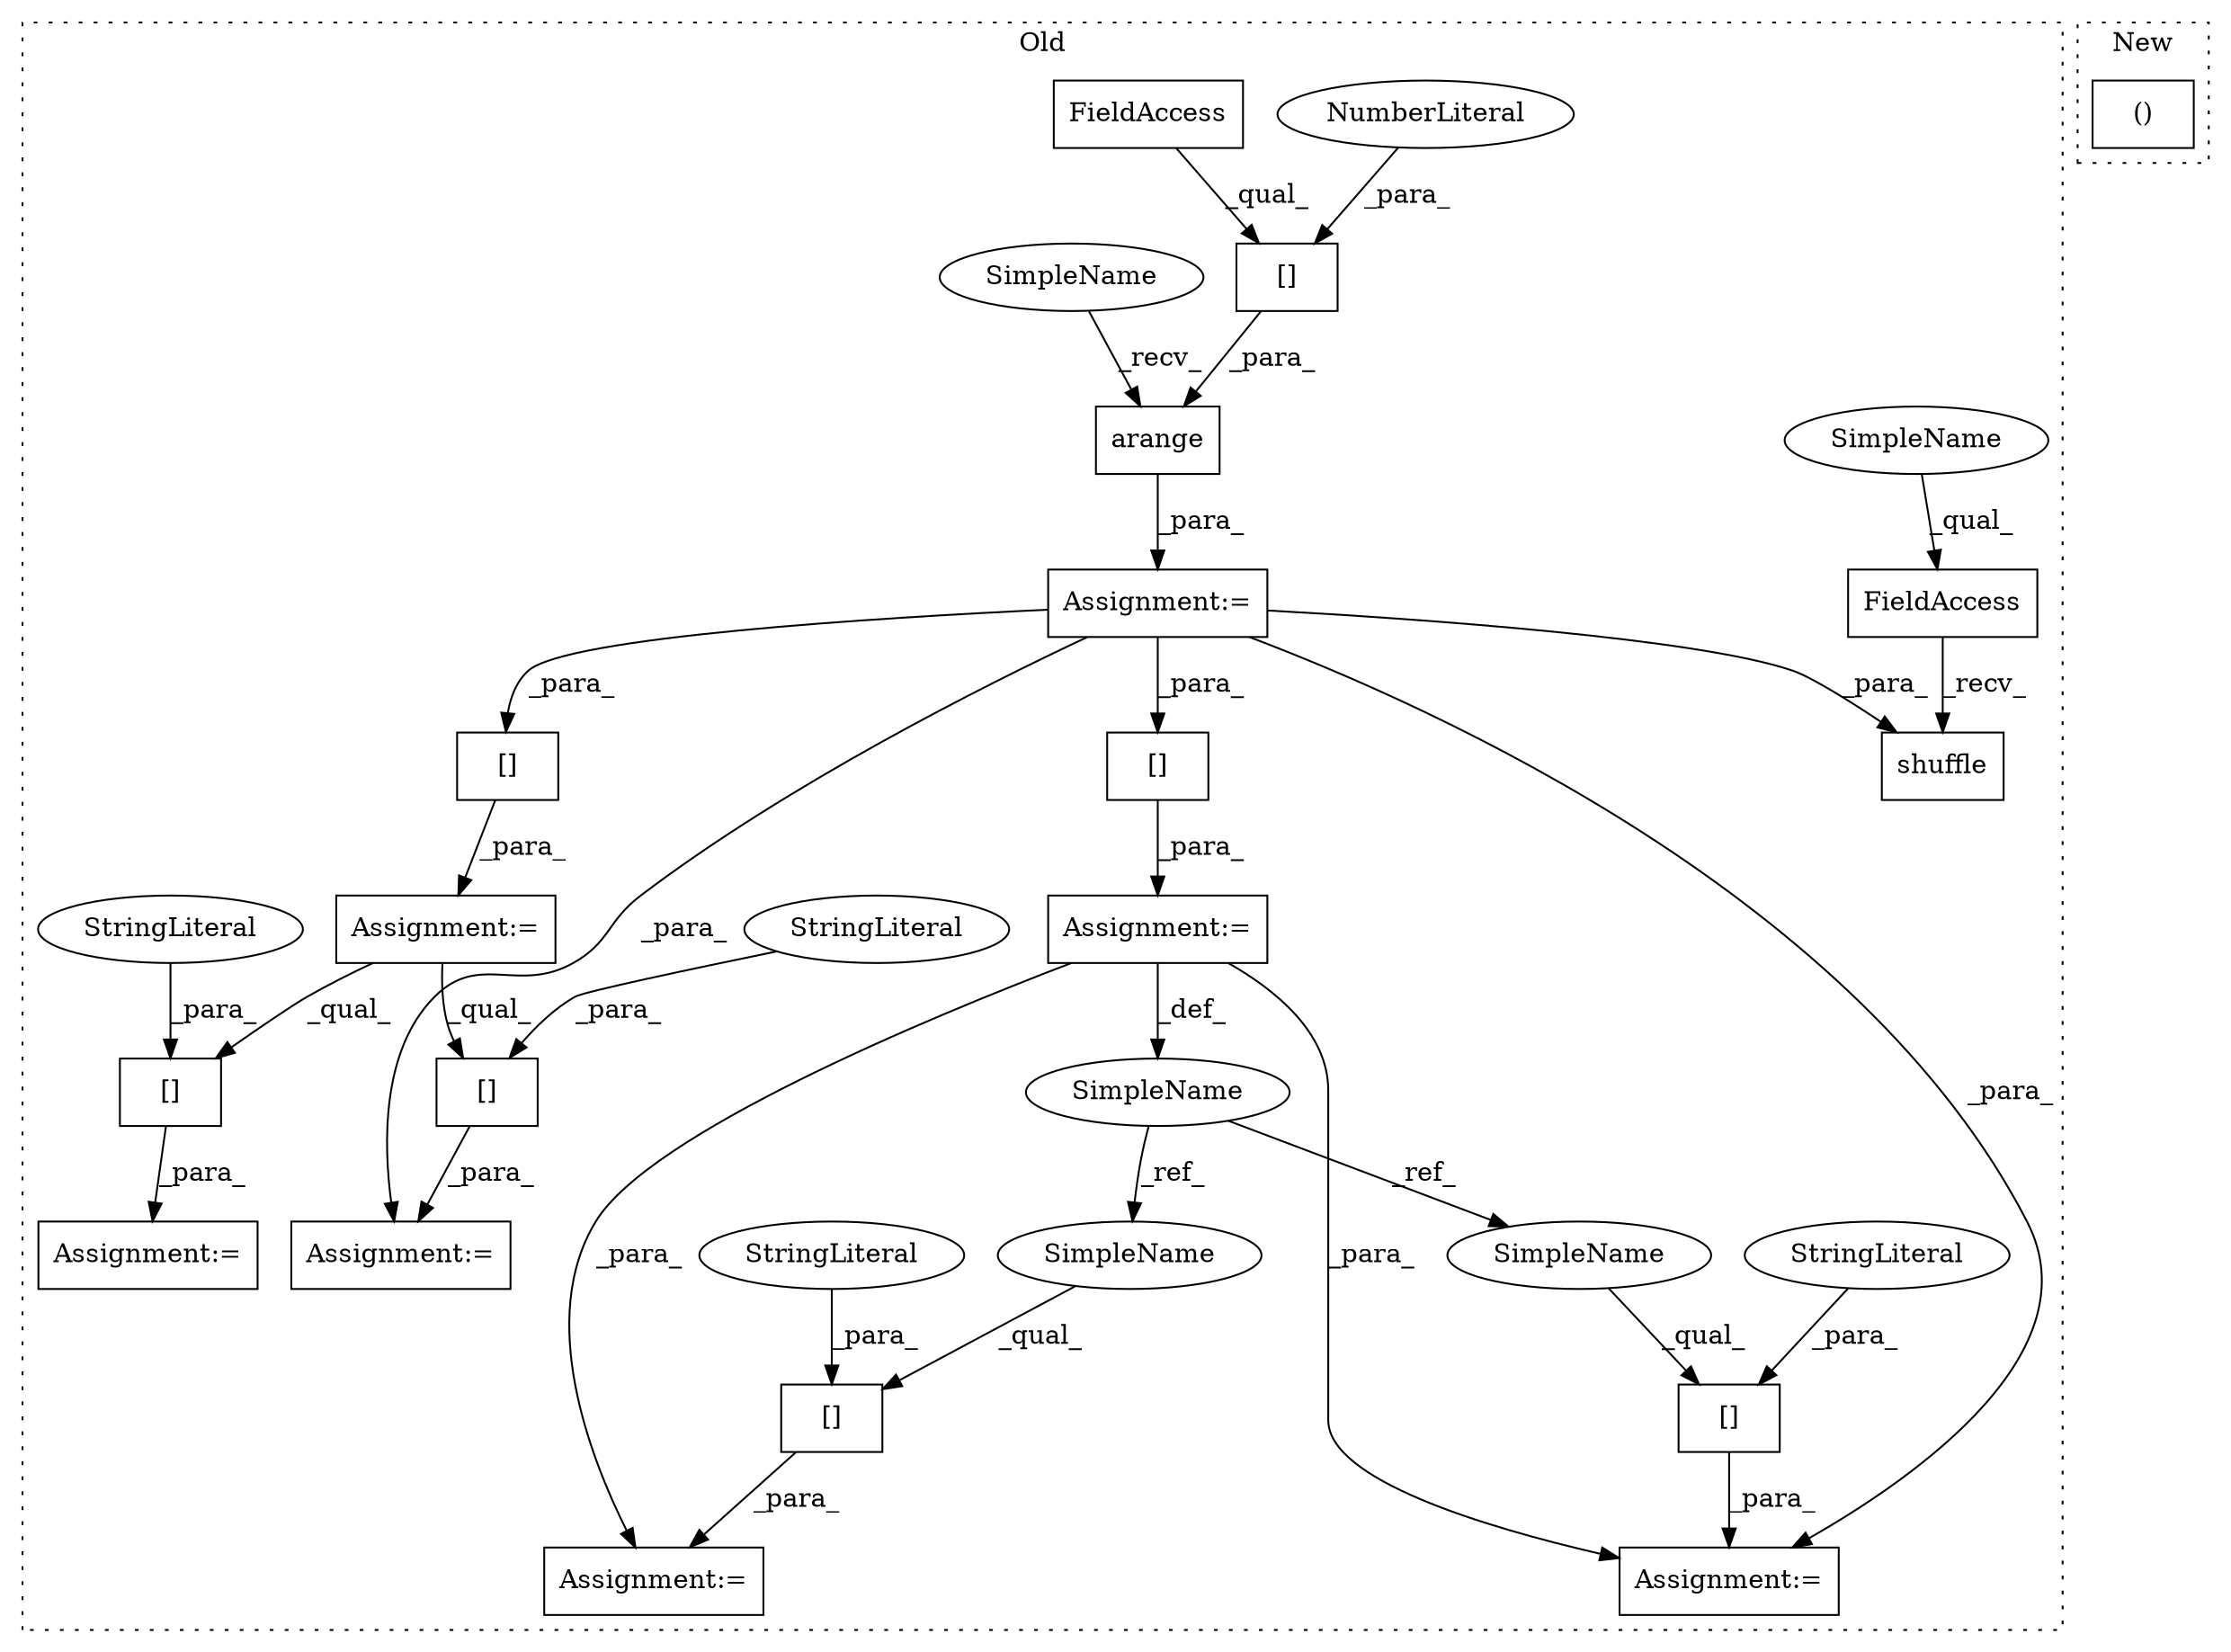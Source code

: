 digraph G {
subgraph cluster0 {
1 [label="shuffle" a="32" s="496,511" l="8,1" shape="box"];
3 [label="FieldAccess" a="22" s="483" l="12" shape="box"];
4 [label="Assignment:=" a="7" s="452" l="1" shape="box"];
5 [label="Assignment:=" a="7" s="670" l="1" shape="box"];
6 [label="[]" a="2" s="562,584" l="2,1" shape="box"];
7 [label="SimpleName" a="42" s="518" l="1" shape="ellipse"];
8 [label="[]" a="2" s="635,657" l="2,1" shape="box"];
9 [label="arange" a="32" s="459,476" l="7,1" shape="box"];
10 [label="[]" a="2" s="671,693" l="2,1" shape="box"];
11 [label="[]" a="2" s="520,529" l="2,1" shape="box"];
12 [label="StringLiteral" a="45" s="564" l="20" shape="ellipse"];
13 [label="[]" a="2" s="466,475" l="8,1" shape="box"];
14 [label="NumberLiteral" a="34" s="474" l="1" shape="ellipse"];
15 [label="[]" a="2" s="599,621" l="2,1" shape="box"];
16 [label="FieldAccess" a="22" s="466" l="7" shape="box"];
17 [label="[]" a="2" s="538,547" l="2,1" shape="box"];
18 [label="Assignment:=" a="7" s="537" l="1" shape="box"];
19 [label="Assignment:=" a="7" s="561" l="1" shape="box"];
20 [label="StringLiteral" a="45" s="601" l="20" shape="ellipse"];
21 [label="StringLiteral" a="45" s="673" l="20" shape="ellipse"];
22 [label="Assignment:=" a="7" s="519" l="1" shape="box"];
23 [label="Assignment:=" a="7" s="598" l="1" shape="box"];
24 [label="Assignment:=" a="7" s="634" l="1" shape="box"];
25 [label="StringLiteral" a="45" s="637" l="20" shape="ellipse"];
26 [label="SimpleName" a="42" s="635" l="1" shape="ellipse"];
27 [label="SimpleName" a="42" s="562" l="1" shape="ellipse"];
28 [label="SimpleName" a="42" s="453" l="5" shape="ellipse"];
29 [label="SimpleName" a="42" s="483" l="5" shape="ellipse"];
label = "Old";
style="dotted";
}
subgraph cluster1 {
2 [label="()" a="106" s="492" l="65" shape="box"];
label = "New";
style="dotted";
}
3 -> 1 [label="_recv_"];
4 -> 23 [label="_para_"];
4 -> 24 [label="_para_"];
4 -> 17 [label="_para_"];
4 -> 11 [label="_para_"];
4 -> 1 [label="_para_"];
6 -> 19 [label="_para_"];
7 -> 26 [label="_ref_"];
7 -> 27 [label="_ref_"];
8 -> 24 [label="_para_"];
9 -> 4 [label="_para_"];
10 -> 5 [label="_para_"];
11 -> 22 [label="_para_"];
12 -> 6 [label="_para_"];
13 -> 9 [label="_para_"];
14 -> 13 [label="_para_"];
15 -> 23 [label="_para_"];
16 -> 13 [label="_qual_"];
17 -> 18 [label="_para_"];
18 -> 10 [label="_qual_"];
18 -> 15 [label="_qual_"];
20 -> 15 [label="_para_"];
21 -> 10 [label="_para_"];
22 -> 19 [label="_para_"];
22 -> 24 [label="_para_"];
22 -> 7 [label="_def_"];
25 -> 8 [label="_para_"];
26 -> 8 [label="_qual_"];
27 -> 6 [label="_qual_"];
28 -> 9 [label="_recv_"];
29 -> 3 [label="_qual_"];
}